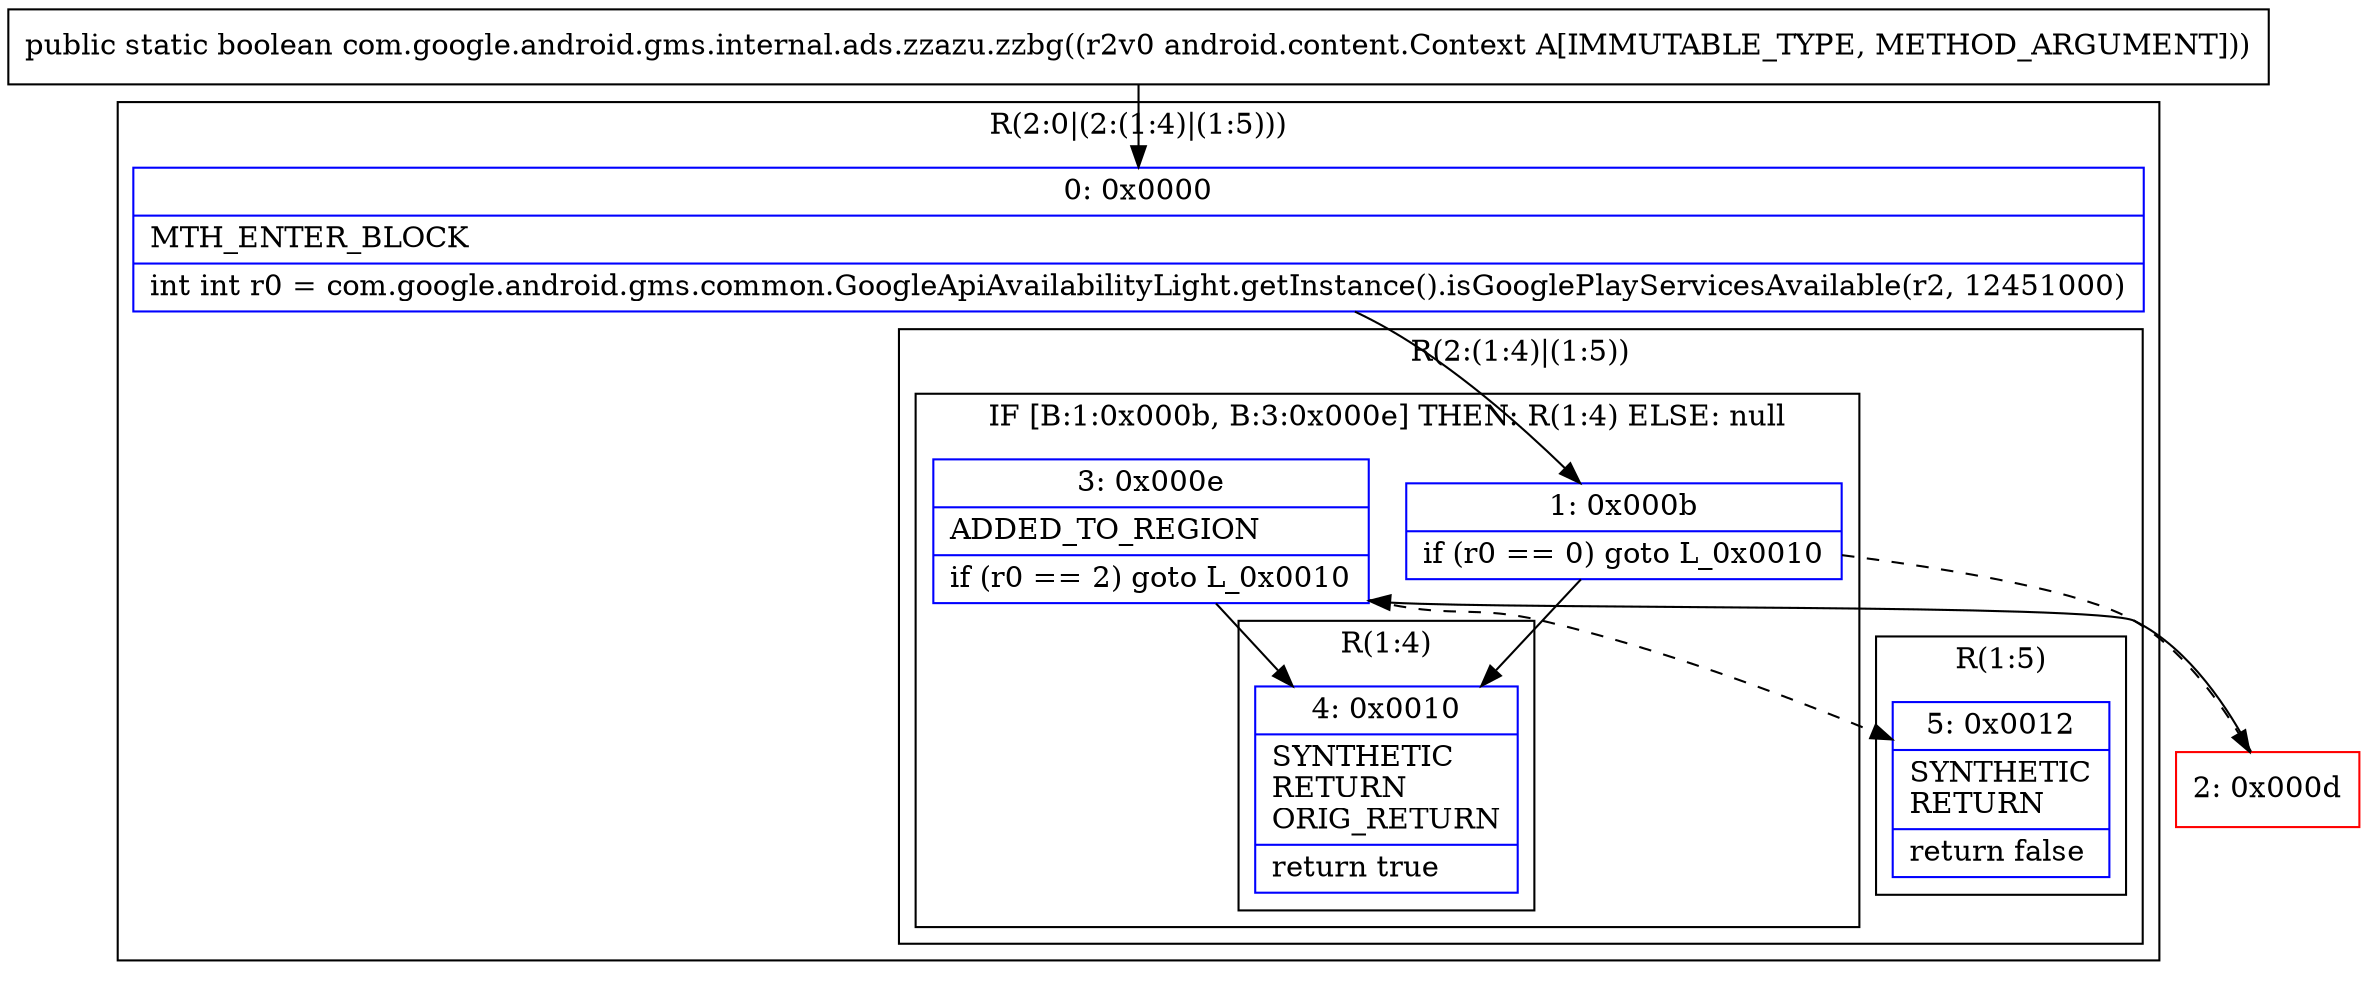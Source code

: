 digraph "CFG forcom.google.android.gms.internal.ads.zzazu.zzbg(Landroid\/content\/Context;)Z" {
subgraph cluster_Region_149287595 {
label = "R(2:0|(2:(1:4)|(1:5)))";
node [shape=record,color=blue];
Node_0 [shape=record,label="{0\:\ 0x0000|MTH_ENTER_BLOCK\l|int int r0 = com.google.android.gms.common.GoogleApiAvailabilityLight.getInstance().isGooglePlayServicesAvailable(r2, 12451000)\l}"];
subgraph cluster_Region_676536998 {
label = "R(2:(1:4)|(1:5))";
node [shape=record,color=blue];
subgraph cluster_IfRegion_936907298 {
label = "IF [B:1:0x000b, B:3:0x000e] THEN: R(1:4) ELSE: null";
node [shape=record,color=blue];
Node_1 [shape=record,label="{1\:\ 0x000b|if (r0 == 0) goto L_0x0010\l}"];
Node_3 [shape=record,label="{3\:\ 0x000e|ADDED_TO_REGION\l|if (r0 == 2) goto L_0x0010\l}"];
subgraph cluster_Region_252348680 {
label = "R(1:4)";
node [shape=record,color=blue];
Node_4 [shape=record,label="{4\:\ 0x0010|SYNTHETIC\lRETURN\lORIG_RETURN\l|return true\l}"];
}
}
subgraph cluster_Region_959282595 {
label = "R(1:5)";
node [shape=record,color=blue];
Node_5 [shape=record,label="{5\:\ 0x0012|SYNTHETIC\lRETURN\l|return false\l}"];
}
}
}
Node_2 [shape=record,color=red,label="{2\:\ 0x000d}"];
MethodNode[shape=record,label="{public static boolean com.google.android.gms.internal.ads.zzazu.zzbg((r2v0 android.content.Context A[IMMUTABLE_TYPE, METHOD_ARGUMENT])) }"];
MethodNode -> Node_0;
Node_0 -> Node_1;
Node_1 -> Node_2[style=dashed];
Node_1 -> Node_4;
Node_3 -> Node_4;
Node_3 -> Node_5[style=dashed];
Node_2 -> Node_3;
}

